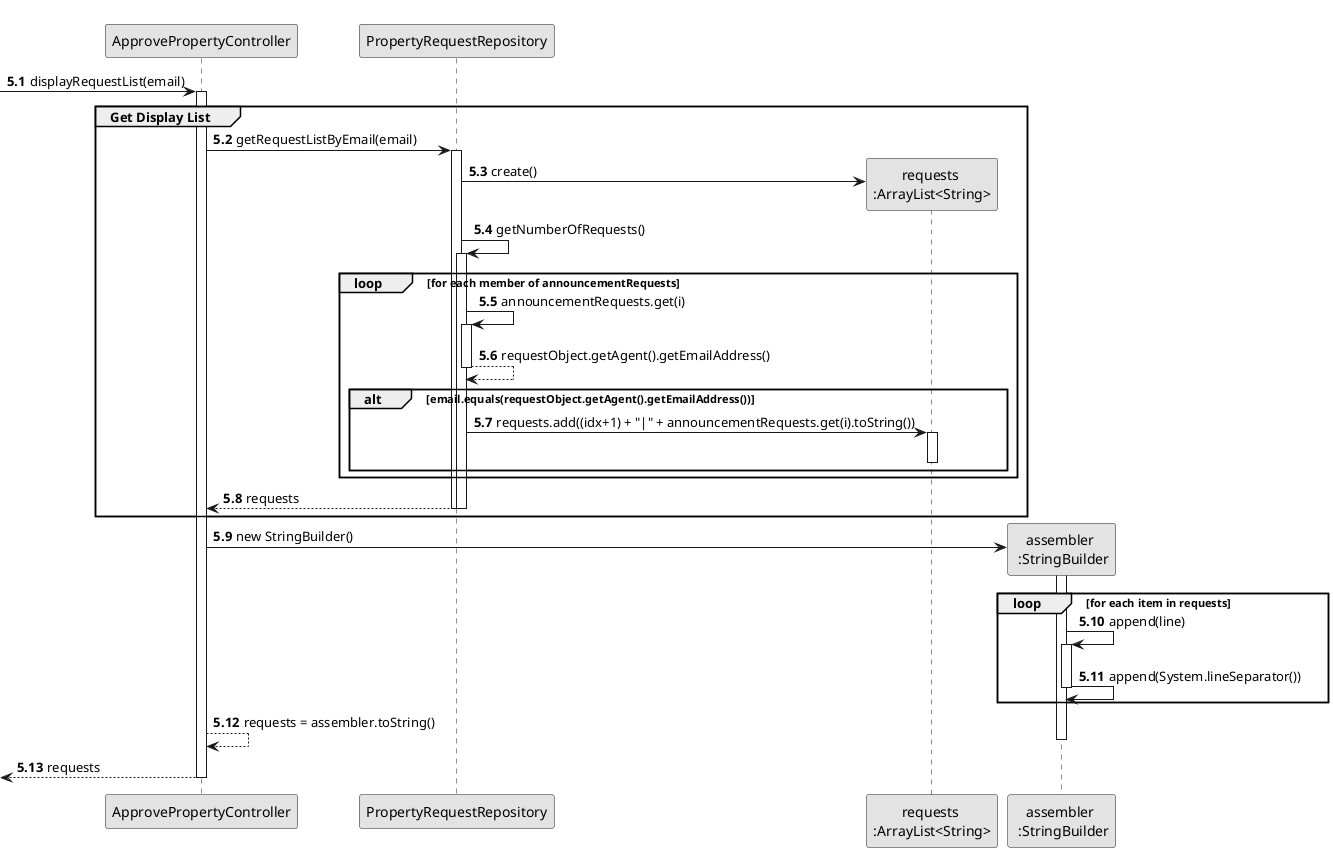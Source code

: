 @startuml
skinparam monochrome true
skinparam packageStyle rectangle
skinparam shadowing false
participant "ApprovePropertyController" as controller
participant "PropertyRequestRepository" as requestRepository
participant "requests \n:ArrayList<String>" as requests
participant "assembler \n :StringBuilder" as assembler


autonumber 5.1

-> controller : displayRequestList(email)
group Get Display List
activate controller
controller -> requestRepository : getRequestListByEmail(email)
activate requestRepository
requestRepository -> requests** : create()


requestRepository -> requestRepository : getNumberOfRequests()
activate requestRepository

loop for each member of announcementRequests
    requestRepository -> requestRepository : announcementRequests.get(i)
    activate requestRepository
    requestRepository --> requestRepository : requestObject.getAgent().getEmailAddress()
    deactivate requestRepository

    alt email.equals(requestObject.getAgent().getEmailAddress())
        requestRepository -> requests : requests.add((idx+1) + "|" + announcementRequests.get(i).toString())
        activate requests
        deactivate requests
    end
end

requestRepository --> controller : requests
deactivate requestRepository
deactivate requestRepository
end

activate controller

controller -> assembler** : new StringBuilder()
activate assembler

loop for each item in requests
    assembler -> assembler : append(line)
    activate assembler
    assembler -> assembler : append(System.lineSeparator())
    deactivate assembler
end

controller --> controller : requests = assembler.toString()
deactivate assembler

<-- controller : requests
deactivate controller

@enduml
